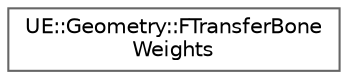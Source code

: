 digraph "Graphical Class Hierarchy"
{
 // INTERACTIVE_SVG=YES
 // LATEX_PDF_SIZE
  bgcolor="transparent";
  edge [fontname=Helvetica,fontsize=10,labelfontname=Helvetica,labelfontsize=10];
  node [fontname=Helvetica,fontsize=10,shape=box,height=0.2,width=0.4];
  rankdir="LR";
  Node0 [id="Node000000",label="UE::Geometry::FTransferBone\lWeights",height=0.2,width=0.4,color="grey40", fillcolor="white", style="filled",URL="$d1/dff/classUE_1_1Geometry_1_1FTransferBoneWeights.html",tooltip="Transfer bone weights from one mesh (source) to another (target)."];
}
